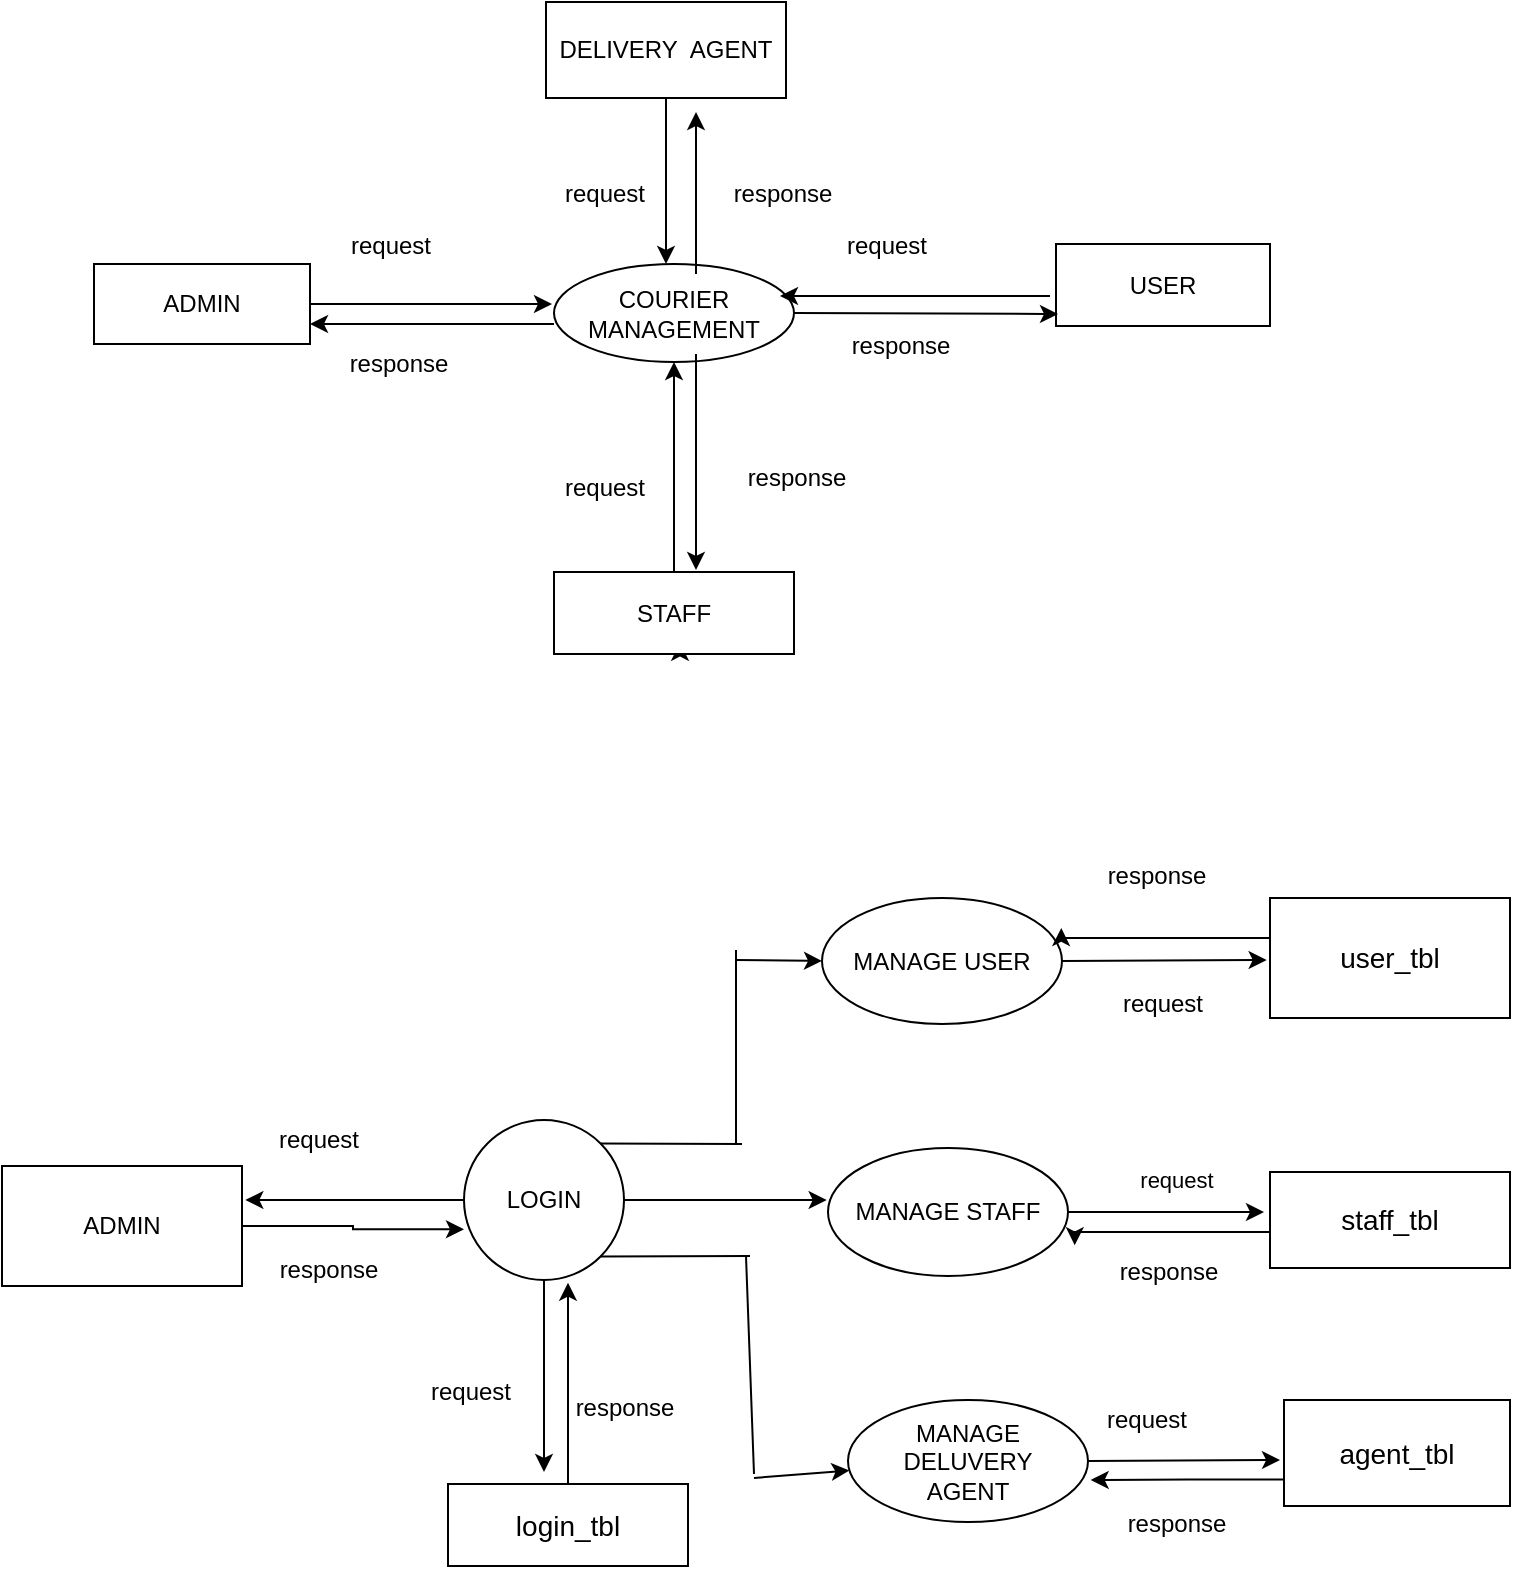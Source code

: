 <mxfile version="24.6.5" type="github">
  <diagram name="Page-1" id="Wr95DHZw54HizuJA1u1Q">
    <mxGraphModel dx="1560" dy="796" grid="0" gridSize="10" guides="1" tooltips="1" connect="1" arrows="1" fold="1" page="1" pageScale="1" pageWidth="827" pageHeight="1169" math="0" shadow="0">
      <root>
        <mxCell id="0" />
        <mxCell id="1" parent="0" />
        <mxCell id="ctvAOHR42H1CIooP8QMc-1" value="COURIER&lt;div&gt;MANAGEMENT&lt;/div&gt;" style="ellipse;whiteSpace=wrap;html=1;" vertex="1" parent="1">
          <mxGeometry x="337" y="196" width="120" height="49" as="geometry" />
        </mxCell>
        <mxCell id="ctvAOHR42H1CIooP8QMc-2" value="ADMIN" style="rounded=0;whiteSpace=wrap;html=1;" vertex="1" parent="1">
          <mxGeometry x="107" y="196" width="108" height="40" as="geometry" />
        </mxCell>
        <mxCell id="ctvAOHR42H1CIooP8QMc-3" value="USER" style="rounded=0;whiteSpace=wrap;html=1;" vertex="1" parent="1">
          <mxGeometry x="588" y="186" width="107" height="41" as="geometry" />
        </mxCell>
        <mxCell id="ctvAOHR42H1CIooP8QMc-5" value="DELIVERY&amp;nbsp; AGENT" style="rounded=0;whiteSpace=wrap;html=1;" vertex="1" parent="1">
          <mxGeometry x="333" y="65" width="120" height="48" as="geometry" />
        </mxCell>
        <mxCell id="ctvAOHR42H1CIooP8QMc-8" value="" style="endArrow=classic;html=1;rounded=0;exitX=1;exitY=0.5;exitDx=0;exitDy=0;" edge="1" parent="1" source="ctvAOHR42H1CIooP8QMc-2">
          <mxGeometry width="50" height="50" relative="1" as="geometry">
            <mxPoint x="368" y="248" as="sourcePoint" />
            <mxPoint x="336" y="216" as="targetPoint" />
          </mxGeometry>
        </mxCell>
        <mxCell id="ctvAOHR42H1CIooP8QMc-9" value="" style="endArrow=classic;html=1;rounded=0;entryX=1;entryY=0.75;entryDx=0;entryDy=0;" edge="1" parent="1" target="ctvAOHR42H1CIooP8QMc-2">
          <mxGeometry width="50" height="50" relative="1" as="geometry">
            <mxPoint x="337" y="226" as="sourcePoint" />
            <mxPoint x="418" y="198" as="targetPoint" />
          </mxGeometry>
        </mxCell>
        <mxCell id="ctvAOHR42H1CIooP8QMc-16" value="" style="endArrow=classic;html=1;rounded=0;exitX=1;exitY=0.5;exitDx=0;exitDy=0;" edge="1" parent="1" source="ctvAOHR42H1CIooP8QMc-1">
          <mxGeometry width="50" height="50" relative="1" as="geometry">
            <mxPoint x="368" y="248" as="sourcePoint" />
            <mxPoint x="589" y="221" as="targetPoint" />
          </mxGeometry>
        </mxCell>
        <mxCell id="ctvAOHR42H1CIooP8QMc-17" value="" style="endArrow=classic;html=1;rounded=0;" edge="1" parent="1">
          <mxGeometry width="50" height="50" relative="1" as="geometry">
            <mxPoint x="585" y="212" as="sourcePoint" />
            <mxPoint x="450" y="212" as="targetPoint" />
            <Array as="points" />
          </mxGeometry>
        </mxCell>
        <mxCell id="ctvAOHR42H1CIooP8QMc-18" value="" style="endArrow=classic;html=1;rounded=0;entryX=0.5;entryY=1;entryDx=0;entryDy=0;" edge="1" parent="1" source="ctvAOHR42H1CIooP8QMc-4" target="ctvAOHR42H1CIooP8QMc-1">
          <mxGeometry width="50" height="50" relative="1" as="geometry">
            <mxPoint x="397" y="328" as="sourcePoint" />
            <mxPoint x="385" y="228" as="targetPoint" />
          </mxGeometry>
        </mxCell>
        <mxCell id="ctvAOHR42H1CIooP8QMc-21" value="" style="endArrow=classic;html=1;rounded=0;entryX=0.5;entryY=1;entryDx=0;entryDy=0;" edge="1" parent="1" target="ctvAOHR42H1CIooP8QMc-4">
          <mxGeometry width="50" height="50" relative="1" as="geometry">
            <mxPoint x="397" y="328" as="sourcePoint" />
            <mxPoint x="397" y="245" as="targetPoint" />
          </mxGeometry>
        </mxCell>
        <mxCell id="ctvAOHR42H1CIooP8QMc-31" style="edgeStyle=orthogonalEdgeStyle;rounded=0;orthogonalLoop=1;jettySize=auto;html=1;exitX=0.5;exitY=1;exitDx=0;exitDy=0;" edge="1" parent="1" source="ctvAOHR42H1CIooP8QMc-4">
          <mxGeometry relative="1" as="geometry">
            <mxPoint x="400" y="385.333" as="targetPoint" />
          </mxGeometry>
        </mxCell>
        <mxCell id="ctvAOHR42H1CIooP8QMc-4" value="STAFF" style="rounded=0;whiteSpace=wrap;html=1;" vertex="1" parent="1">
          <mxGeometry x="337" y="350" width="120" height="41" as="geometry" />
        </mxCell>
        <mxCell id="ctvAOHR42H1CIooP8QMc-30" value="" style="endArrow=classic;html=1;rounded=0;" edge="1" parent="1">
          <mxGeometry width="50" height="50" relative="1" as="geometry">
            <mxPoint x="408" y="241" as="sourcePoint" />
            <mxPoint x="408" y="349" as="targetPoint" />
          </mxGeometry>
        </mxCell>
        <mxCell id="ctvAOHR42H1CIooP8QMc-33" value="" style="endArrow=classic;html=1;rounded=0;exitX=0.5;exitY=1;exitDx=0;exitDy=0;" edge="1" parent="1" source="ctvAOHR42H1CIooP8QMc-5">
          <mxGeometry width="50" height="50" relative="1" as="geometry">
            <mxPoint x="375" y="271" as="sourcePoint" />
            <mxPoint x="393" y="196" as="targetPoint" />
          </mxGeometry>
        </mxCell>
        <mxCell id="ctvAOHR42H1CIooP8QMc-34" value="" style="endArrow=classic;html=1;rounded=0;entryX=0.625;entryY=1.146;entryDx=0;entryDy=0;entryPerimeter=0;" edge="1" parent="1" target="ctvAOHR42H1CIooP8QMc-5">
          <mxGeometry width="50" height="50" relative="1" as="geometry">
            <mxPoint x="408" y="201" as="sourcePoint" />
            <mxPoint x="408" y="141" as="targetPoint" />
          </mxGeometry>
        </mxCell>
        <mxCell id="ctvAOHR42H1CIooP8QMc-35" value="request" style="text;html=1;align=center;verticalAlign=middle;resizable=0;points=[];autosize=1;strokeColor=none;fillColor=none;" vertex="1" parent="1">
          <mxGeometry x="226" y="174" width="58" height="26" as="geometry" />
        </mxCell>
        <mxCell id="ctvAOHR42H1CIooP8QMc-37" value="response" style="text;html=1;align=center;verticalAlign=middle;resizable=0;points=[];autosize=1;strokeColor=none;fillColor=none;" vertex="1" parent="1">
          <mxGeometry x="225" y="233" width="67" height="26" as="geometry" />
        </mxCell>
        <mxCell id="ctvAOHR42H1CIooP8QMc-38" value="request" style="text;html=1;align=center;verticalAlign=middle;resizable=0;points=[];autosize=1;strokeColor=none;fillColor=none;" vertex="1" parent="1">
          <mxGeometry x="474" y="174" width="58" height="26" as="geometry" />
        </mxCell>
        <mxCell id="ctvAOHR42H1CIooP8QMc-41" value="response" style="text;html=1;align=center;verticalAlign=middle;resizable=0;points=[];autosize=1;strokeColor=none;fillColor=none;" vertex="1" parent="1">
          <mxGeometry x="476" y="224" width="67" height="26" as="geometry" />
        </mxCell>
        <mxCell id="ctvAOHR42H1CIooP8QMc-42" value="request" style="text;html=1;align=center;verticalAlign=middle;resizable=0;points=[];autosize=1;strokeColor=none;fillColor=none;" vertex="1" parent="1">
          <mxGeometry x="333" y="295" width="58" height="26" as="geometry" />
        </mxCell>
        <mxCell id="ctvAOHR42H1CIooP8QMc-43" value="request" style="text;html=1;align=center;verticalAlign=middle;resizable=0;points=[];autosize=1;strokeColor=none;fillColor=none;" vertex="1" parent="1">
          <mxGeometry x="333" y="148" width="58" height="26" as="geometry" />
        </mxCell>
        <mxCell id="ctvAOHR42H1CIooP8QMc-44" value="response" style="text;html=1;align=center;verticalAlign=middle;resizable=0;points=[];autosize=1;strokeColor=none;fillColor=none;" vertex="1" parent="1">
          <mxGeometry x="417" y="148" width="67" height="26" as="geometry" />
        </mxCell>
        <mxCell id="ctvAOHR42H1CIooP8QMc-45" value="response" style="text;html=1;align=center;verticalAlign=middle;resizable=0;points=[];autosize=1;strokeColor=none;fillColor=none;" vertex="1" parent="1">
          <mxGeometry x="424" y="290" width="67" height="26" as="geometry" />
        </mxCell>
        <mxCell id="ctvAOHR42H1CIooP8QMc-46" value="ADMIN" style="rounded=0;whiteSpace=wrap;html=1;" vertex="1" parent="1">
          <mxGeometry x="61" y="647" width="120" height="60" as="geometry" />
        </mxCell>
        <mxCell id="ctvAOHR42H1CIooP8QMc-58" style="edgeStyle=orthogonalEdgeStyle;rounded=0;orthogonalLoop=1;jettySize=auto;html=1;exitX=0;exitY=0.5;exitDx=0;exitDy=0;" edge="1" parent="1" source="ctvAOHR42H1CIooP8QMc-47">
          <mxGeometry relative="1" as="geometry">
            <mxPoint x="182.667" y="664" as="targetPoint" />
          </mxGeometry>
        </mxCell>
        <mxCell id="ctvAOHR42H1CIooP8QMc-59" style="edgeStyle=orthogonalEdgeStyle;rounded=0;orthogonalLoop=1;jettySize=auto;html=1;exitX=0.5;exitY=1;exitDx=0;exitDy=0;" edge="1" parent="1" source="ctvAOHR42H1CIooP8QMc-47">
          <mxGeometry relative="1" as="geometry">
            <mxPoint x="332" y="800" as="targetPoint" />
          </mxGeometry>
        </mxCell>
        <mxCell id="ctvAOHR42H1CIooP8QMc-62" style="edgeStyle=orthogonalEdgeStyle;rounded=0;orthogonalLoop=1;jettySize=auto;html=1;exitX=1;exitY=0.5;exitDx=0;exitDy=0;" edge="1" parent="1" source="ctvAOHR42H1CIooP8QMc-47">
          <mxGeometry relative="1" as="geometry">
            <mxPoint x="473.333" y="664" as="targetPoint" />
          </mxGeometry>
        </mxCell>
        <mxCell id="ctvAOHR42H1CIooP8QMc-47" value="LOGIN" style="ellipse;whiteSpace=wrap;html=1;aspect=fixed;" vertex="1" parent="1">
          <mxGeometry x="292" y="624" width="80" height="80" as="geometry" />
        </mxCell>
        <mxCell id="ctvAOHR42H1CIooP8QMc-61" style="edgeStyle=orthogonalEdgeStyle;rounded=0;orthogonalLoop=1;jettySize=auto;html=1;exitX=0.5;exitY=0;exitDx=0;exitDy=0;" edge="1" parent="1" source="ctvAOHR42H1CIooP8QMc-48">
          <mxGeometry relative="1" as="geometry">
            <mxPoint x="344" y="705.333" as="targetPoint" />
          </mxGeometry>
        </mxCell>
        <mxCell id="ctvAOHR42H1CIooP8QMc-48" value="&lt;font style=&quot;font-size: 14px;&quot;&gt;login_tbl&lt;/font&gt;" style="rounded=0;whiteSpace=wrap;html=1;" vertex="1" parent="1">
          <mxGeometry x="284" y="806" width="120" height="41" as="geometry" />
        </mxCell>
        <mxCell id="ctvAOHR42H1CIooP8QMc-65" style="edgeStyle=orthogonalEdgeStyle;rounded=0;orthogonalLoop=1;jettySize=auto;html=1;exitX=1;exitY=0.5;exitDx=0;exitDy=0;" edge="1" parent="1" source="ctvAOHR42H1CIooP8QMc-49">
          <mxGeometry relative="1" as="geometry">
            <mxPoint x="693.333" y="544" as="targetPoint" />
          </mxGeometry>
        </mxCell>
        <mxCell id="ctvAOHR42H1CIooP8QMc-49" value="MANAGE USER" style="ellipse;whiteSpace=wrap;html=1;" vertex="1" parent="1">
          <mxGeometry x="471" y="513" width="120" height="63" as="geometry" />
        </mxCell>
        <mxCell id="ctvAOHR42H1CIooP8QMc-79" style="edgeStyle=orthogonalEdgeStyle;rounded=0;orthogonalLoop=1;jettySize=auto;html=1;exitX=1;exitY=0.5;exitDx=0;exitDy=0;" edge="1" parent="1" source="ctvAOHR42H1CIooP8QMc-51">
          <mxGeometry relative="1" as="geometry">
            <mxPoint x="700" y="794" as="targetPoint" />
          </mxGeometry>
        </mxCell>
        <mxCell id="ctvAOHR42H1CIooP8QMc-51" value="MANAGE DELUVERY&lt;div&gt;AGENT&lt;/div&gt;" style="ellipse;whiteSpace=wrap;html=1;" vertex="1" parent="1">
          <mxGeometry x="484" y="764" width="120" height="61" as="geometry" />
        </mxCell>
        <mxCell id="ctvAOHR42H1CIooP8QMc-52" value="&lt;font style=&quot;font-size: 14px;&quot;&gt;staff_tbl&lt;/font&gt;" style="rounded=0;whiteSpace=wrap;html=1;" vertex="1" parent="1">
          <mxGeometry x="695" y="650" width="120" height="48" as="geometry" />
        </mxCell>
        <mxCell id="ctvAOHR42H1CIooP8QMc-81" style="edgeStyle=orthogonalEdgeStyle;rounded=0;orthogonalLoop=1;jettySize=auto;html=1;exitX=0;exitY=0.75;exitDx=0;exitDy=0;" edge="1" parent="1" source="ctvAOHR42H1CIooP8QMc-53">
          <mxGeometry relative="1" as="geometry">
            <mxPoint x="605.333" y="804" as="targetPoint" />
          </mxGeometry>
        </mxCell>
        <mxCell id="ctvAOHR42H1CIooP8QMc-53" value="&lt;font style=&quot;font-size: 14px;&quot;&gt;agent_tbl&lt;/font&gt;" style="rounded=0;whiteSpace=wrap;html=1;" vertex="1" parent="1">
          <mxGeometry x="702" y="764" width="113" height="53" as="geometry" />
        </mxCell>
        <mxCell id="ctvAOHR42H1CIooP8QMc-67" style="edgeStyle=orthogonalEdgeStyle;rounded=0;orthogonalLoop=1;jettySize=auto;html=1;exitX=1;exitY=0.5;exitDx=0;exitDy=0;" edge="1" parent="1" source="ctvAOHR42H1CIooP8QMc-54">
          <mxGeometry relative="1" as="geometry">
            <mxPoint x="692" y="670" as="targetPoint" />
          </mxGeometry>
        </mxCell>
        <mxCell id="ctvAOHR42H1CIooP8QMc-101" value="request" style="edgeLabel;html=1;align=center;verticalAlign=middle;resizable=0;points=[];" vertex="1" connectable="0" parent="ctvAOHR42H1CIooP8QMc-67">
          <mxGeometry x="0.125" y="17" relative="1" as="geometry">
            <mxPoint x="-1" as="offset" />
          </mxGeometry>
        </mxCell>
        <mxCell id="ctvAOHR42H1CIooP8QMc-54" value="MANAGE STAFF" style="ellipse;whiteSpace=wrap;html=1;" vertex="1" parent="1">
          <mxGeometry x="474" y="638" width="120" height="64" as="geometry" />
        </mxCell>
        <mxCell id="ctvAOHR42H1CIooP8QMc-55" value="&lt;font style=&quot;font-size: 14px;&quot;&gt;user_tbl&lt;/font&gt;" style="rounded=0;whiteSpace=wrap;html=1;" vertex="1" parent="1">
          <mxGeometry x="695" y="513" width="120" height="60" as="geometry" />
        </mxCell>
        <mxCell id="ctvAOHR42H1CIooP8QMc-57" style="edgeStyle=orthogonalEdgeStyle;rounded=0;orthogonalLoop=1;jettySize=auto;html=1;exitX=1;exitY=0.5;exitDx=0;exitDy=0;entryX=0;entryY=0.683;entryDx=0;entryDy=0;entryPerimeter=0;" edge="1" parent="1" source="ctvAOHR42H1CIooP8QMc-46" target="ctvAOHR42H1CIooP8QMc-47">
          <mxGeometry relative="1" as="geometry" />
        </mxCell>
        <mxCell id="ctvAOHR42H1CIooP8QMc-66" style="edgeStyle=orthogonalEdgeStyle;rounded=0;orthogonalLoop=1;jettySize=auto;html=1;exitX=0;exitY=0.25;exitDx=0;exitDy=0;entryX=0.997;entryY=0.238;entryDx=0;entryDy=0;entryPerimeter=0;" edge="1" parent="1" source="ctvAOHR42H1CIooP8QMc-55" target="ctvAOHR42H1CIooP8QMc-49">
          <mxGeometry relative="1" as="geometry">
            <Array as="points">
              <mxPoint x="695" y="533" />
              <mxPoint x="591" y="533" />
            </Array>
          </mxGeometry>
        </mxCell>
        <mxCell id="ctvAOHR42H1CIooP8QMc-75" style="edgeStyle=orthogonalEdgeStyle;rounded=0;orthogonalLoop=1;jettySize=auto;html=1;exitX=0;exitY=0.75;exitDx=0;exitDy=0;entryX=1.028;entryY=0.76;entryDx=0;entryDy=0;entryPerimeter=0;" edge="1" parent="1" source="ctvAOHR42H1CIooP8QMc-52" target="ctvAOHR42H1CIooP8QMc-54">
          <mxGeometry relative="1" as="geometry">
            <Array as="points">
              <mxPoint x="695" y="680" />
              <mxPoint x="597" y="680" />
            </Array>
          </mxGeometry>
        </mxCell>
        <mxCell id="ctvAOHR42H1CIooP8QMc-86" value="" style="endArrow=none;html=1;rounded=0;exitX=1;exitY=0;exitDx=0;exitDy=0;" edge="1" parent="1" source="ctvAOHR42H1CIooP8QMc-47">
          <mxGeometry width="50" height="50" relative="1" as="geometry">
            <mxPoint x="398" y="730" as="sourcePoint" />
            <mxPoint x="431" y="636" as="targetPoint" />
          </mxGeometry>
        </mxCell>
        <mxCell id="ctvAOHR42H1CIooP8QMc-87" value="" style="endArrow=none;html=1;rounded=0;" edge="1" parent="1">
          <mxGeometry width="50" height="50" relative="1" as="geometry">
            <mxPoint x="428" y="636" as="sourcePoint" />
            <mxPoint x="428" y="539" as="targetPoint" />
          </mxGeometry>
        </mxCell>
        <mxCell id="ctvAOHR42H1CIooP8QMc-89" value="" style="endArrow=classic;html=1;rounded=0;entryX=0;entryY=0.5;entryDx=0;entryDy=0;" edge="1" parent="1" target="ctvAOHR42H1CIooP8QMc-49">
          <mxGeometry width="50" height="50" relative="1" as="geometry">
            <mxPoint x="428" y="544" as="sourcePoint" />
            <mxPoint x="448" y="680" as="targetPoint" />
          </mxGeometry>
        </mxCell>
        <mxCell id="ctvAOHR42H1CIooP8QMc-90" value="" style="endArrow=none;html=1;rounded=0;exitX=1;exitY=1;exitDx=0;exitDy=0;" edge="1" parent="1" source="ctvAOHR42H1CIooP8QMc-47">
          <mxGeometry width="50" height="50" relative="1" as="geometry">
            <mxPoint x="398" y="730" as="sourcePoint" />
            <mxPoint x="435" y="692" as="targetPoint" />
          </mxGeometry>
        </mxCell>
        <mxCell id="ctvAOHR42H1CIooP8QMc-91" value="" style="endArrow=none;html=1;rounded=0;" edge="1" parent="1">
          <mxGeometry width="50" height="50" relative="1" as="geometry">
            <mxPoint x="433" y="692" as="sourcePoint" />
            <mxPoint x="437" y="801" as="targetPoint" />
          </mxGeometry>
        </mxCell>
        <mxCell id="ctvAOHR42H1CIooP8QMc-93" value="" style="endArrow=classic;html=1;rounded=0;" edge="1" parent="1" target="ctvAOHR42H1CIooP8QMc-51">
          <mxGeometry width="50" height="50" relative="1" as="geometry">
            <mxPoint x="437" y="803" as="sourcePoint" />
            <mxPoint x="448" y="891" as="targetPoint" />
          </mxGeometry>
        </mxCell>
        <mxCell id="ctvAOHR42H1CIooP8QMc-94" value="request" style="text;html=1;align=center;verticalAlign=middle;resizable=0;points=[];autosize=1;strokeColor=none;fillColor=none;" vertex="1" parent="1">
          <mxGeometry x="190" y="621" width="58" height="26" as="geometry" />
        </mxCell>
        <mxCell id="ctvAOHR42H1CIooP8QMc-96" value="response" style="text;html=1;align=center;verticalAlign=middle;resizable=0;points=[];autosize=1;strokeColor=none;fillColor=none;" vertex="1" parent="1">
          <mxGeometry x="190" y="686" width="67" height="26" as="geometry" />
        </mxCell>
        <mxCell id="ctvAOHR42H1CIooP8QMc-97" value="request" style="text;html=1;align=center;verticalAlign=middle;resizable=0;points=[];autosize=1;strokeColor=none;fillColor=none;" vertex="1" parent="1">
          <mxGeometry x="266" y="747" width="58" height="26" as="geometry" />
        </mxCell>
        <mxCell id="ctvAOHR42H1CIooP8QMc-98" value="response" style="text;html=1;align=center;verticalAlign=middle;resizable=0;points=[];autosize=1;strokeColor=none;fillColor=none;" vertex="1" parent="1">
          <mxGeometry x="338" y="755" width="67" height="26" as="geometry" />
        </mxCell>
        <mxCell id="ctvAOHR42H1CIooP8QMc-99" value="request" style="text;html=1;align=center;verticalAlign=middle;resizable=0;points=[];autosize=1;strokeColor=none;fillColor=none;" vertex="1" parent="1">
          <mxGeometry x="612" y="553" width="58" height="26" as="geometry" />
        </mxCell>
        <mxCell id="ctvAOHR42H1CIooP8QMc-100" value="response" style="text;html=1;align=center;verticalAlign=middle;resizable=0;points=[];autosize=1;strokeColor=none;fillColor=none;" vertex="1" parent="1">
          <mxGeometry x="604" y="489" width="67" height="26" as="geometry" />
        </mxCell>
        <mxCell id="ctvAOHR42H1CIooP8QMc-102" value="response" style="text;html=1;align=center;verticalAlign=middle;resizable=0;points=[];autosize=1;strokeColor=none;fillColor=none;" vertex="1" parent="1">
          <mxGeometry x="610" y="687" width="67" height="26" as="geometry" />
        </mxCell>
        <mxCell id="ctvAOHR42H1CIooP8QMc-103" value="request" style="text;html=1;align=center;verticalAlign=middle;resizable=0;points=[];autosize=1;strokeColor=none;fillColor=none;" vertex="1" parent="1">
          <mxGeometry x="604" y="761" width="58" height="26" as="geometry" />
        </mxCell>
        <mxCell id="ctvAOHR42H1CIooP8QMc-104" value="response" style="text;html=1;align=center;verticalAlign=middle;resizable=0;points=[];autosize=1;strokeColor=none;fillColor=none;" vertex="1" parent="1">
          <mxGeometry x="614" y="813" width="67" height="26" as="geometry" />
        </mxCell>
      </root>
    </mxGraphModel>
  </diagram>
</mxfile>
